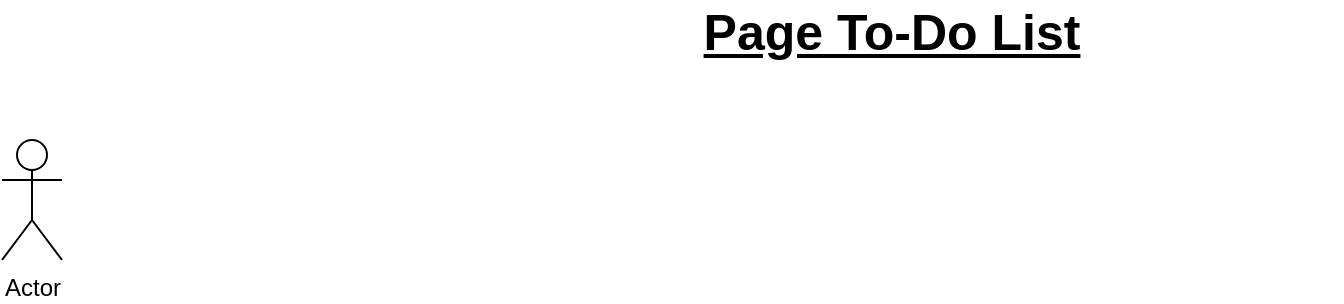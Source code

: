 <mxfile version="16.4.3" type="github"><diagram id="YqXoKH-gxUvy8kqXfYgW" name="Page-1"><mxGraphModel dx="1422" dy="762" grid="1" gridSize="10" guides="1" tooltips="1" connect="1" arrows="1" fold="1" page="1" pageScale="1" pageWidth="1169" pageHeight="827" math="0" shadow="0"><root><mxCell id="0"/><mxCell id="1" parent="0"/><mxCell id="No560lhggpVjrrnVZsCG-2" value="Actor" style="shape=umlActor;verticalLabelPosition=bottom;verticalAlign=top;html=1;outlineConnect=0;" vertex="1" parent="1"><mxGeometry x="140" y="80" width="30" height="60" as="geometry"/></mxCell><mxCell id="No560lhggpVjrrnVZsCG-3" value="&lt;font style=&quot;font-size: 25px&quot;&gt;&lt;font style=&quot;font-size: 25px&quot;&gt;&lt;u&gt;&lt;b&gt;Page To-Do List&lt;/b&gt;&lt;/u&gt;&lt;/font&gt;&lt;br&gt;&lt;/font&gt;" style="text;html=1;strokeColor=none;fillColor=none;align=center;verticalAlign=middle;whiteSpace=wrap;rounded=0;" vertex="1" parent="1"><mxGeometry x="360" y="10" width="450" height="30" as="geometry"/></mxCell></root></mxGraphModel></diagram></mxfile>